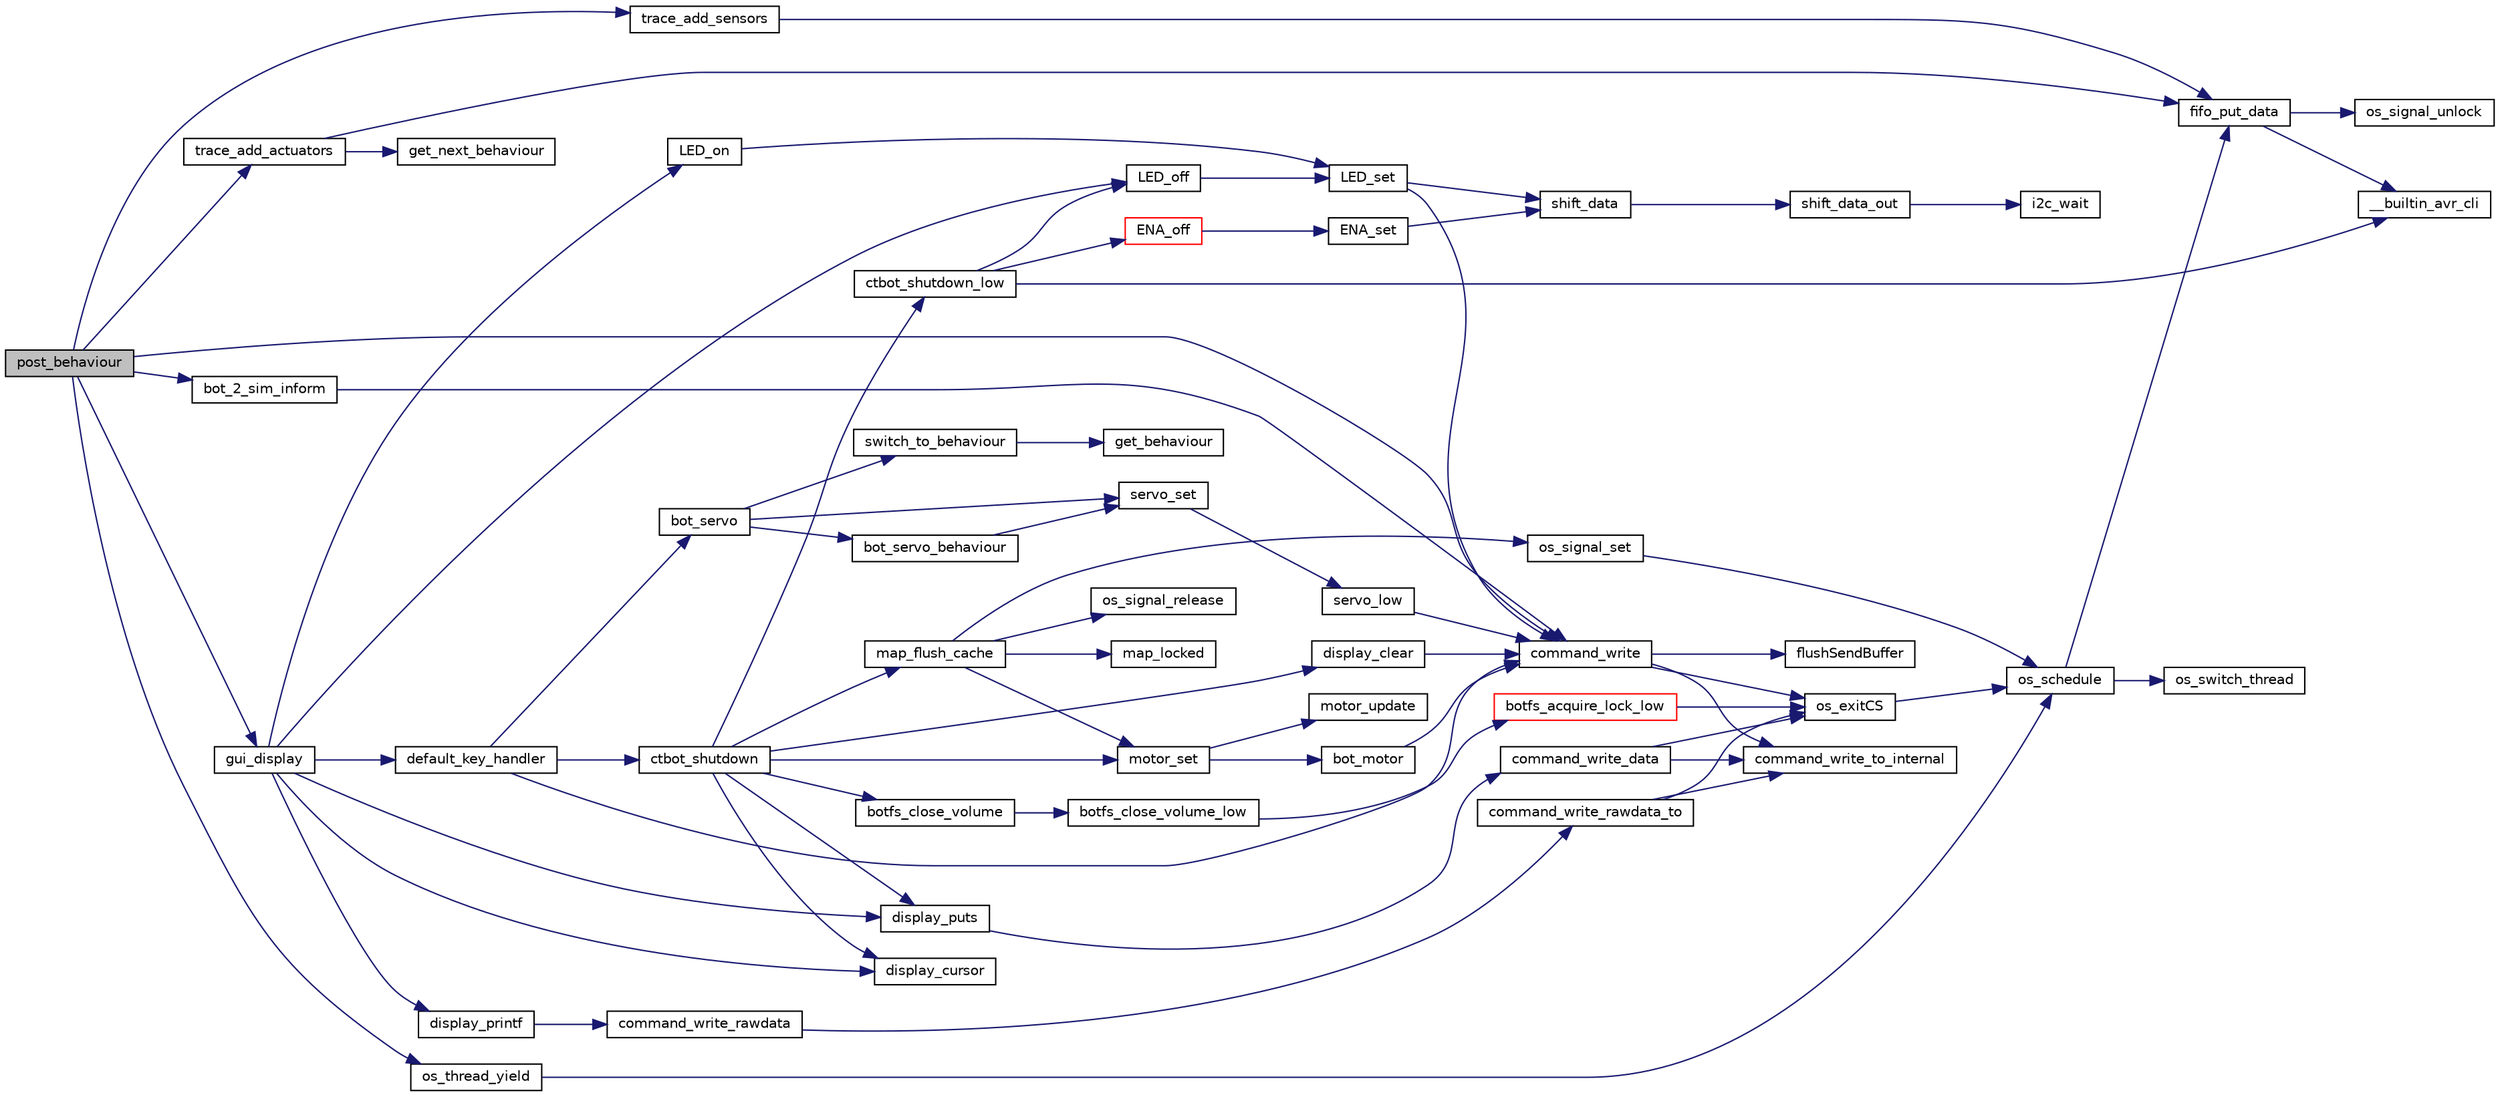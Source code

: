 digraph G
{
  edge [fontname="Helvetica",fontsize="10",labelfontname="Helvetica",labelfontsize="10"];
  node [fontname="Helvetica",fontsize="10",shape=record];
  rankdir="LR";
  Node1 [label="post_behaviour",height=0.2,width=0.4,color="black", fillcolor="grey75", style="filled" fontcolor="black"];
  Node1 -> Node2 [color="midnightblue",fontsize="10",style="solid",fontname="Helvetica"];
  Node2 [label="trace_add_sensors",height=0.2,width=0.4,color="black", fillcolor="white", style="filled",URL="$trace_8h.html#af089381e31528bb586129a5599b8577a",tooltip="Fuegt dem Trace-Puffer die aktuellen Sensordaten hinzu."];
  Node2 -> Node3 [color="midnightblue",fontsize="10",style="solid",fontname="Helvetica"];
  Node3 [label="fifo_put_data",height=0.2,width=0.4,color="black", fillcolor="white", style="filled",URL="$fifo_8c.html#a7b3f9ad457273c9717bff49113c84250"];
  Node3 -> Node4 [color="midnightblue",fontsize="10",style="solid",fontname="Helvetica"];
  Node4 [label="__builtin_avr_cli",height=0.2,width=0.4,color="black", fillcolor="white", style="filled",URL="$builtins_8h.html#a41590bd57be6a89c1b9bcafe523207f2",tooltip="Disables all interrupts by clearing the global interrupt mask."];
  Node3 -> Node5 [color="midnightblue",fontsize="10",style="solid",fontname="Helvetica"];
  Node5 [label="os_signal_unlock",height=0.2,width=0.4,color="black", fillcolor="white", style="filled",URL="$os__thread__pc_8c.html#aa0b166109be9754de9b8b863b8d197c7"];
  Node1 -> Node6 [color="midnightblue",fontsize="10",style="solid",fontname="Helvetica"];
  Node6 [label="gui_display",height=0.2,width=0.4,color="black", fillcolor="white", style="filled",URL="$gui_8c.html#ad6b5b8e0391f23798386cfae11ec53a5"];
  Node6 -> Node7 [color="midnightblue",fontsize="10",style="solid",fontname="Helvetica"];
  Node7 [label="LED_on",height=0.2,width=0.4,color="black", fillcolor="white", style="filled",URL="$led_8h.html#a447c990bb9e81e6e533f0ba69f97b1e9"];
  Node7 -> Node8 [color="midnightblue",fontsize="10",style="solid",fontname="Helvetica"];
  Node8 [label="LED_set",height=0.2,width=0.4,color="black", fillcolor="white", style="filled",URL="$led_8h.html#a52d9a8d54ed2830e388a0e86cfb8b574"];
  Node8 -> Node9 [color="midnightblue",fontsize="10",style="solid",fontname="Helvetica"];
  Node9 [label="shift_data",height=0.2,width=0.4,color="black", fillcolor="white", style="filled",URL="$shift_8h.html#a25a35c892ca8dfa80dd21d3b1e9b4d7d"];
  Node9 -> Node10 [color="midnightblue",fontsize="10",style="solid",fontname="Helvetica"];
  Node10 [label="shift_data_out",height=0.2,width=0.4,color="black", fillcolor="white", style="filled",URL="$shift_8h.html#ae7047fe022d960b3fd2a4ad8e8f19998"];
  Node10 -> Node11 [color="midnightblue",fontsize="10",style="solid",fontname="Helvetica"];
  Node11 [label="i2c_wait",height=0.2,width=0.4,color="black", fillcolor="white", style="filled",URL="$i2c_8h.html#a8d0292580689dd8b7e0b441cf0e6c383"];
  Node8 -> Node12 [color="midnightblue",fontsize="10",style="solid",fontname="Helvetica"];
  Node12 [label="command_write",height=0.2,width=0.4,color="black", fillcolor="white", style="filled",URL="$command_8c.html#a419b75ed34551408822d9caee3cd5206"];
  Node12 -> Node13 [color="midnightblue",fontsize="10",style="solid",fontname="Helvetica"];
  Node13 [label="command_write_to_internal",height=0.2,width=0.4,color="black", fillcolor="white", style="filled",URL="$command_8c.html#a428cf92e37fc9bbc0ffc48912c3022ac"];
  Node12 -> Node14 [color="midnightblue",fontsize="10",style="solid",fontname="Helvetica"];
  Node14 [label="flushSendBuffer",height=0.2,width=0.4,color="black", fillcolor="white", style="filled",URL="$tcp_8h.html#aae71e1682727310afab282923a80c968"];
  Node12 -> Node15 [color="midnightblue",fontsize="10",style="solid",fontname="Helvetica"];
  Node15 [label="os_exitCS",height=0.2,width=0.4,color="black", fillcolor="white", style="filled",URL="$os__thread_8h.html#a146cd9b383b02d8e5424e2de5bfdf7e1"];
  Node15 -> Node16 [color="midnightblue",fontsize="10",style="solid",fontname="Helvetica"];
  Node16 [label="os_schedule",height=0.2,width=0.4,color="black", fillcolor="white", style="filled",URL="$os__scheduler_8h.html#aaf0ea29568109bcdfb1d527f223accad"];
  Node16 -> Node3 [color="midnightblue",fontsize="10",style="solid",fontname="Helvetica"];
  Node16 -> Node17 [color="midnightblue",fontsize="10",style="solid",fontname="Helvetica"];
  Node17 [label="os_switch_thread",height=0.2,width=0.4,color="black", fillcolor="white", style="filled",URL="$os__thread_8h.html#afa82438e9832609bc5ffbddad166e1b7"];
  Node6 -> Node18 [color="midnightblue",fontsize="10",style="solid",fontname="Helvetica"];
  Node18 [label="display_cursor",height=0.2,width=0.4,color="black", fillcolor="white", style="filled",URL="$display_8h.html#ad5109335e4419b07f4d9f73db290f2eb"];
  Node6 -> Node19 [color="midnightblue",fontsize="10",style="solid",fontname="Helvetica"];
  Node19 [label="display_printf",height=0.2,width=0.4,color="black", fillcolor="white", style="filled",URL="$display_8h.html#a3b34665813cc31ce81d141e4f67162d2"];
  Node19 -> Node20 [color="midnightblue",fontsize="10",style="solid",fontname="Helvetica"];
  Node20 [label="command_write_rawdata",height=0.2,width=0.4,color="black", fillcolor="white", style="filled",URL="$command_8c.html#a1497433f9f7384b363203b7bfd3bfe28"];
  Node20 -> Node21 [color="midnightblue",fontsize="10",style="solid",fontname="Helvetica"];
  Node21 [label="command_write_rawdata_to",height=0.2,width=0.4,color="black", fillcolor="white", style="filled",URL="$command_8c.html#ad1ce17d9fe0aaf21a33d52de4e10af0f"];
  Node21 -> Node13 [color="midnightblue",fontsize="10",style="solid",fontname="Helvetica"];
  Node21 -> Node15 [color="midnightblue",fontsize="10",style="solid",fontname="Helvetica"];
  Node6 -> Node22 [color="midnightblue",fontsize="10",style="solid",fontname="Helvetica"];
  Node22 [label="display_puts",height=0.2,width=0.4,color="black", fillcolor="white", style="filled",URL="$display_8h.html#ac5ba4c9512c407150e76ef8b97910271"];
  Node22 -> Node23 [color="midnightblue",fontsize="10",style="solid",fontname="Helvetica"];
  Node23 [label="command_write_data",height=0.2,width=0.4,color="black", fillcolor="white", style="filled",URL="$command_8c.html#aef266284aebb772b9592228ed9019469"];
  Node23 -> Node13 [color="midnightblue",fontsize="10",style="solid",fontname="Helvetica"];
  Node23 -> Node15 [color="midnightblue",fontsize="10",style="solid",fontname="Helvetica"];
  Node6 -> Node24 [color="midnightblue",fontsize="10",style="solid",fontname="Helvetica"];
  Node24 [label="default_key_handler",height=0.2,width=0.4,color="black", fillcolor="white", style="filled",URL="$rc5_8c.html#a461762b786d6c5a08edd33b6c772e8bf"];
  Node24 -> Node12 [color="midnightblue",fontsize="10",style="solid",fontname="Helvetica"];
  Node24 -> Node25 [color="midnightblue",fontsize="10",style="solid",fontname="Helvetica"];
  Node25 [label="ctbot_shutdown",height=0.2,width=0.4,color="black", fillcolor="white", style="filled",URL="$botcontrol_8c.html#a4a9dbbb1ed8909570afc5eb7afce42b4",tooltip="Faehrt den Bot sauber herunter."];
  Node25 -> Node26 [color="midnightblue",fontsize="10",style="solid",fontname="Helvetica"];
  Node26 [label="motor_set",height=0.2,width=0.4,color="black", fillcolor="white", style="filled",URL="$motor_8c.html#a7d55b2e4a37c91e150513b2c87577750",tooltip="Direkter Zugriff auf den Motor."];
  Node26 -> Node27 [color="midnightblue",fontsize="10",style="solid",fontname="Helvetica"];
  Node27 [label="motor_update",height=0.2,width=0.4,color="black", fillcolor="white", style="filled",URL="$motor-low_8h.html#af288dee5f55b67d9eaf1d6e180bfd121"];
  Node26 -> Node28 [color="midnightblue",fontsize="10",style="solid",fontname="Helvetica"];
  Node28 [label="bot_motor",height=0.2,width=0.4,color="black", fillcolor="white", style="filled",URL="$motor-low_8h.html#a51396f3f8b7c919099a65c94cd95f34f"];
  Node28 -> Node12 [color="midnightblue",fontsize="10",style="solid",fontname="Helvetica"];
  Node25 -> Node29 [color="midnightblue",fontsize="10",style="solid",fontname="Helvetica"];
  Node29 [label="map_flush_cache",height=0.2,width=0.4,color="black", fillcolor="white", style="filled",URL="$map_8c.html#a5c151bce0e665ee98fac1465d692fef0"];
  Node29 -> Node30 [color="midnightblue",fontsize="10",style="solid",fontname="Helvetica"];
  Node30 [label="map_locked",height=0.2,width=0.4,color="black", fillcolor="white", style="filled",URL="$map_8c.html#aee723500f07bef9ecc88712b8deb792a"];
  Node29 -> Node26 [color="midnightblue",fontsize="10",style="solid",fontname="Helvetica"];
  Node29 -> Node31 [color="midnightblue",fontsize="10",style="solid",fontname="Helvetica"];
  Node31 [label="os_signal_set",height=0.2,width=0.4,color="black", fillcolor="white", style="filled",URL="$os__thread_8h.html#aa62b6d29ae00ff288fd8969807a62b06"];
  Node31 -> Node16 [color="midnightblue",fontsize="10",style="solid",fontname="Helvetica"];
  Node29 -> Node32 [color="midnightblue",fontsize="10",style="solid",fontname="Helvetica"];
  Node32 [label="os_signal_release",height=0.2,width=0.4,color="black", fillcolor="white", style="filled",URL="$os__thread__pc_8c.html#a6fad7ee5233ef39834eb7afc437b0105"];
  Node25 -> Node33 [color="midnightblue",fontsize="10",style="solid",fontname="Helvetica"];
  Node33 [label="botfs_close_volume",height=0.2,width=0.4,color="black", fillcolor="white", style="filled",URL="$botfs_8c.html#a186480cb74d92ebd01adbd2e2535a631",tooltip="Beendet BotFS sauber."];
  Node33 -> Node34 [color="midnightblue",fontsize="10",style="solid",fontname="Helvetica"];
  Node34 [label="botfs_close_volume_low",height=0.2,width=0.4,color="black", fillcolor="white", style="filled",URL="$botfs-low_8h.html#acdfb3639408d19fe95a0e45020373371",tooltip="Schliesst das BotFS-Volume (beendet BotFS sauber)"];
  Node34 -> Node35 [color="midnightblue",fontsize="10",style="solid",fontname="Helvetica"];
  Node35 [label="botfs_acquire_lock_low",height=0.2,width=0.4,color="red", fillcolor="white", style="filled",URL="$botfs-low_8h.html#aed0ed8d94dc7c058a4cb0ae26d0f59ff",tooltip="Wartet, bis ein Mutex verfuegbar ist und sperrt es dann."];
  Node35 -> Node15 [color="midnightblue",fontsize="10",style="solid",fontname="Helvetica"];
  Node25 -> Node36 [color="midnightblue",fontsize="10",style="solid",fontname="Helvetica"];
  Node36 [label="display_clear",height=0.2,width=0.4,color="black", fillcolor="white", style="filled",URL="$display_8h.html#a336e8b1e4fcf1785ec84e0eed492c418",tooltip="Loescht das ganze Display."];
  Node36 -> Node12 [color="midnightblue",fontsize="10",style="solid",fontname="Helvetica"];
  Node25 -> Node18 [color="midnightblue",fontsize="10",style="solid",fontname="Helvetica"];
  Node25 -> Node22 [color="midnightblue",fontsize="10",style="solid",fontname="Helvetica"];
  Node25 -> Node37 [color="midnightblue",fontsize="10",style="solid",fontname="Helvetica"];
  Node37 [label="ctbot_shutdown_low",height=0.2,width=0.4,color="black", fillcolor="white", style="filled",URL="$init_8h.html#a803271a98fc0cdc3654f4875407f8508",tooltip="Faehrt den low-level Code des Bots sauber herunter."];
  Node37 -> Node4 [color="midnightblue",fontsize="10",style="solid",fontname="Helvetica"];
  Node37 -> Node38 [color="midnightblue",fontsize="10",style="solid",fontname="Helvetica"];
  Node38 [label="LED_off",height=0.2,width=0.4,color="black", fillcolor="white", style="filled",URL="$led_8h.html#abd7b28be86683943e4f3cea44ec0de76"];
  Node38 -> Node8 [color="midnightblue",fontsize="10",style="solid",fontname="Helvetica"];
  Node37 -> Node39 [color="midnightblue",fontsize="10",style="solid",fontname="Helvetica"];
  Node39 [label="ENA_off",height=0.2,width=0.4,color="red", fillcolor="white", style="filled",URL="$ena_8h.html#ac992908542eebed9776522f8eafc0ff9"];
  Node39 -> Node40 [color="midnightblue",fontsize="10",style="solid",fontname="Helvetica"];
  Node40 [label="ENA_set",height=0.2,width=0.4,color="black", fillcolor="white", style="filled",URL="$ena_8h.html#af27d8909f40028c91ab786d6d2bac0cb"];
  Node40 -> Node9 [color="midnightblue",fontsize="10",style="solid",fontname="Helvetica"];
  Node24 -> Node41 [color="midnightblue",fontsize="10",style="solid",fontname="Helvetica"];
  Node41 [label="bot_servo",height=0.2,width=0.4,color="black", fillcolor="white", style="filled",URL="$behaviour__servo_8c.html#ab12411c90e13fc9e924d02212a7769c6"];
  Node41 -> Node42 [color="midnightblue",fontsize="10",style="solid",fontname="Helvetica"];
  Node42 [label="switch_to_behaviour",height=0.2,width=0.4,color="black", fillcolor="white", style="filled",URL="$bot-logic_8c.html#a123152ecfcd89545c2603cb3f2e873c9",tooltip="Ruft ein anderes Verhalten auf und merkt sich den Ruecksprung return_from_behaviour() kehrt dann spae..."];
  Node42 -> Node43 [color="midnightblue",fontsize="10",style="solid",fontname="Helvetica"];
  Node43 [label="get_behaviour",height=0.2,width=0.4,color="black", fillcolor="white", style="filled",URL="$bot-logic_8c.html#a11e7a95fd56f9703bd2bd9c61300df6c",tooltip="Liefert das Verhalten zurueck, welches durch function implementiert ist."];
  Node41 -> Node44 [color="midnightblue",fontsize="10",style="solid",fontname="Helvetica"];
  Node44 [label="bot_servo_behaviour",height=0.2,width=0.4,color="black", fillcolor="white", style="filled",URL="$behaviour__servo_8c.html#a981bb06031ccc0f1536ec6d194e60da3"];
  Node44 -> Node45 [color="midnightblue",fontsize="10",style="solid",fontname="Helvetica"];
  Node45 [label="servo_set",height=0.2,width=0.4,color="black", fillcolor="white", style="filled",URL="$motor_8c.html#a71bb8302cc262e57dfd2897d5fe6121e",tooltip="Stellt die Servos."];
  Node45 -> Node46 [color="midnightblue",fontsize="10",style="solid",fontname="Helvetica"];
  Node46 [label="servo_low",height=0.2,width=0.4,color="black", fillcolor="white", style="filled",URL="$motor-low_8h.html#a0de2d9390f32772c86a439f63e65d78c",tooltip="Stellt die Servos."];
  Node46 -> Node12 [color="midnightblue",fontsize="10",style="solid",fontname="Helvetica"];
  Node41 -> Node45 [color="midnightblue",fontsize="10",style="solid",fontname="Helvetica"];
  Node6 -> Node38 [color="midnightblue",fontsize="10",style="solid",fontname="Helvetica"];
  Node1 -> Node47 [color="midnightblue",fontsize="10",style="solid",fontname="Helvetica"];
  Node47 [label="bot_2_sim_inform",height=0.2,width=0.4,color="black", fillcolor="white", style="filled",URL="$bot-2-sim_8h.html#a963f5791c9435ce7298ce79939cfaaac"];
  Node47 -> Node12 [color="midnightblue",fontsize="10",style="solid",fontname="Helvetica"];
  Node1 -> Node48 [color="midnightblue",fontsize="10",style="solid",fontname="Helvetica"];
  Node48 [label="trace_add_actuators",height=0.2,width=0.4,color="black", fillcolor="white", style="filled",URL="$trace_8h.html#af7f76e17280c959c90f3cda91357f2e9",tooltip="Fuegt dem Tace-Puffer die aktuellen Aktuatordaten hinzu."];
  Node48 -> Node49 [color="midnightblue",fontsize="10",style="solid",fontname="Helvetica"];
  Node49 [label="get_next_behaviour",height=0.2,width=0.4,color="black", fillcolor="white", style="filled",URL="$bot-logic_8c.html#aa18821fc2deab1db567c26b1a5a52ce6",tooltip="Gibt das naechste Verhalten der Liste zurueck."];
  Node48 -> Node3 [color="midnightblue",fontsize="10",style="solid",fontname="Helvetica"];
  Node1 -> Node12 [color="midnightblue",fontsize="10",style="solid",fontname="Helvetica"];
  Node1 -> Node50 [color="midnightblue",fontsize="10",style="solid",fontname="Helvetica"];
  Node50 [label="os_thread_yield",height=0.2,width=0.4,color="black", fillcolor="white", style="filled",URL="$os__thread_8h.html#af29e431cbca02833132a67de16011925"];
  Node50 -> Node16 [color="midnightblue",fontsize="10",style="solid",fontname="Helvetica"];
}
